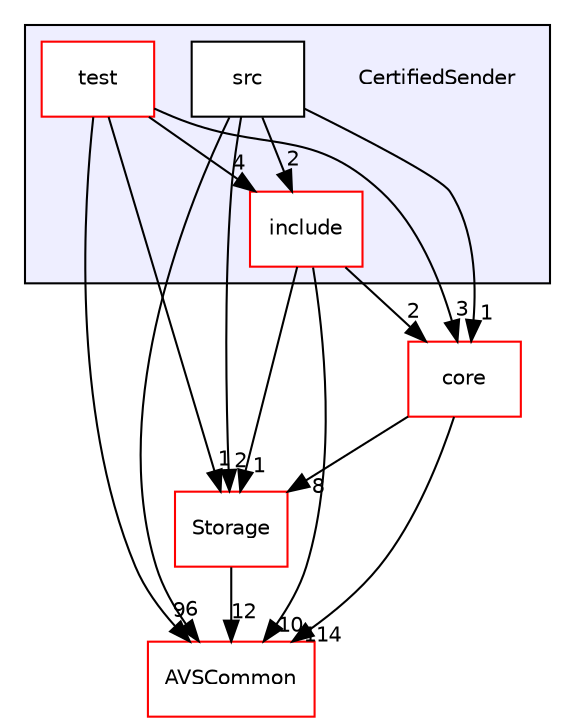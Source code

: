 digraph "/workplace/avs-device-sdk/CertifiedSender" {
  compound=true
  node [ fontsize="10", fontname="Helvetica"];
  edge [ labelfontsize="10", labelfontname="Helvetica"];
  subgraph clusterdir_cf27311ab9f4263eef70b28364b95692 {
    graph [ bgcolor="#eeeeff", pencolor="black", label="" URL="dir_cf27311ab9f4263eef70b28364b95692.html"];
    dir_cf27311ab9f4263eef70b28364b95692 [shape=plaintext label="CertifiedSender"];
    dir_6df96b283d40d46690d3b0ae2a388197 [shape=box label="include" color="red" fillcolor="white" style="filled" URL="dir_6df96b283d40d46690d3b0ae2a388197.html"];
    dir_b2dd1d5d74adcf9dc22018612424899c [shape=box label="src" color="black" fillcolor="white" style="filled" URL="dir_b2dd1d5d74adcf9dc22018612424899c.html"];
    dir_be5a11bd5c2a763fc71cf92655c6a690 [shape=box label="test" color="red" fillcolor="white" style="filled" URL="dir_be5a11bd5c2a763fc71cf92655c6a690.html"];
  }
  dir_d29c5f5a2915d6c5388c9daae4f109c7 [shape=box label="Storage" fillcolor="white" style="filled" color="red" URL="dir_d29c5f5a2915d6c5388c9daae4f109c7.html"];
  dir_13e65effb2bde530b17b3d5eefcd0266 [shape=box label="AVSCommon" fillcolor="white" style="filled" color="red" URL="dir_13e65effb2bde530b17b3d5eefcd0266.html"];
  dir_4270bfced15e0e73154b13468c7c9ad9 [shape=box label="core" fillcolor="white" style="filled" color="red" URL="dir_4270bfced15e0e73154b13468c7c9ad9.html"];
  dir_b2dd1d5d74adcf9dc22018612424899c->dir_d29c5f5a2915d6c5388c9daae4f109c7 [headlabel="2", labeldistance=1.5 headhref="dir_000520_000793.html"];
  dir_b2dd1d5d74adcf9dc22018612424899c->dir_13e65effb2bde530b17b3d5eefcd0266 [headlabel="6", labeldistance=1.5 headhref="dir_000520_000017.html"];
  dir_b2dd1d5d74adcf9dc22018612424899c->dir_4270bfced15e0e73154b13468c7c9ad9 [headlabel="1", labeldistance=1.5 headhref="dir_000520_000528.html"];
  dir_b2dd1d5d74adcf9dc22018612424899c->dir_6df96b283d40d46690d3b0ae2a388197 [headlabel="2", labeldistance=1.5 headhref="dir_000520_000518.html"];
  dir_be5a11bd5c2a763fc71cf92655c6a690->dir_d29c5f5a2915d6c5388c9daae4f109c7 [headlabel="1", labeldistance=1.5 headhref="dir_000521_000793.html"];
  dir_be5a11bd5c2a763fc71cf92655c6a690->dir_13e65effb2bde530b17b3d5eefcd0266 [headlabel="9", labeldistance=1.5 headhref="dir_000521_000017.html"];
  dir_be5a11bd5c2a763fc71cf92655c6a690->dir_4270bfced15e0e73154b13468c7c9ad9 [headlabel="3", labeldistance=1.5 headhref="dir_000521_000528.html"];
  dir_be5a11bd5c2a763fc71cf92655c6a690->dir_6df96b283d40d46690d3b0ae2a388197 [headlabel="4", labeldistance=1.5 headhref="dir_000521_000518.html"];
  dir_d29c5f5a2915d6c5388c9daae4f109c7->dir_13e65effb2bde530b17b3d5eefcd0266 [headlabel="12", labeldistance=1.5 headhref="dir_000793_000017.html"];
  dir_4270bfced15e0e73154b13468c7c9ad9->dir_d29c5f5a2915d6c5388c9daae4f109c7 [headlabel="8", labeldistance=1.5 headhref="dir_000528_000793.html"];
  dir_4270bfced15e0e73154b13468c7c9ad9->dir_13e65effb2bde530b17b3d5eefcd0266 [headlabel="114", labeldistance=1.5 headhref="dir_000528_000017.html"];
  dir_6df96b283d40d46690d3b0ae2a388197->dir_d29c5f5a2915d6c5388c9daae4f109c7 [headlabel="1", labeldistance=1.5 headhref="dir_000518_000793.html"];
  dir_6df96b283d40d46690d3b0ae2a388197->dir_13e65effb2bde530b17b3d5eefcd0266 [headlabel="10", labeldistance=1.5 headhref="dir_000518_000017.html"];
  dir_6df96b283d40d46690d3b0ae2a388197->dir_4270bfced15e0e73154b13468c7c9ad9 [headlabel="2", labeldistance=1.5 headhref="dir_000518_000528.html"];
}
